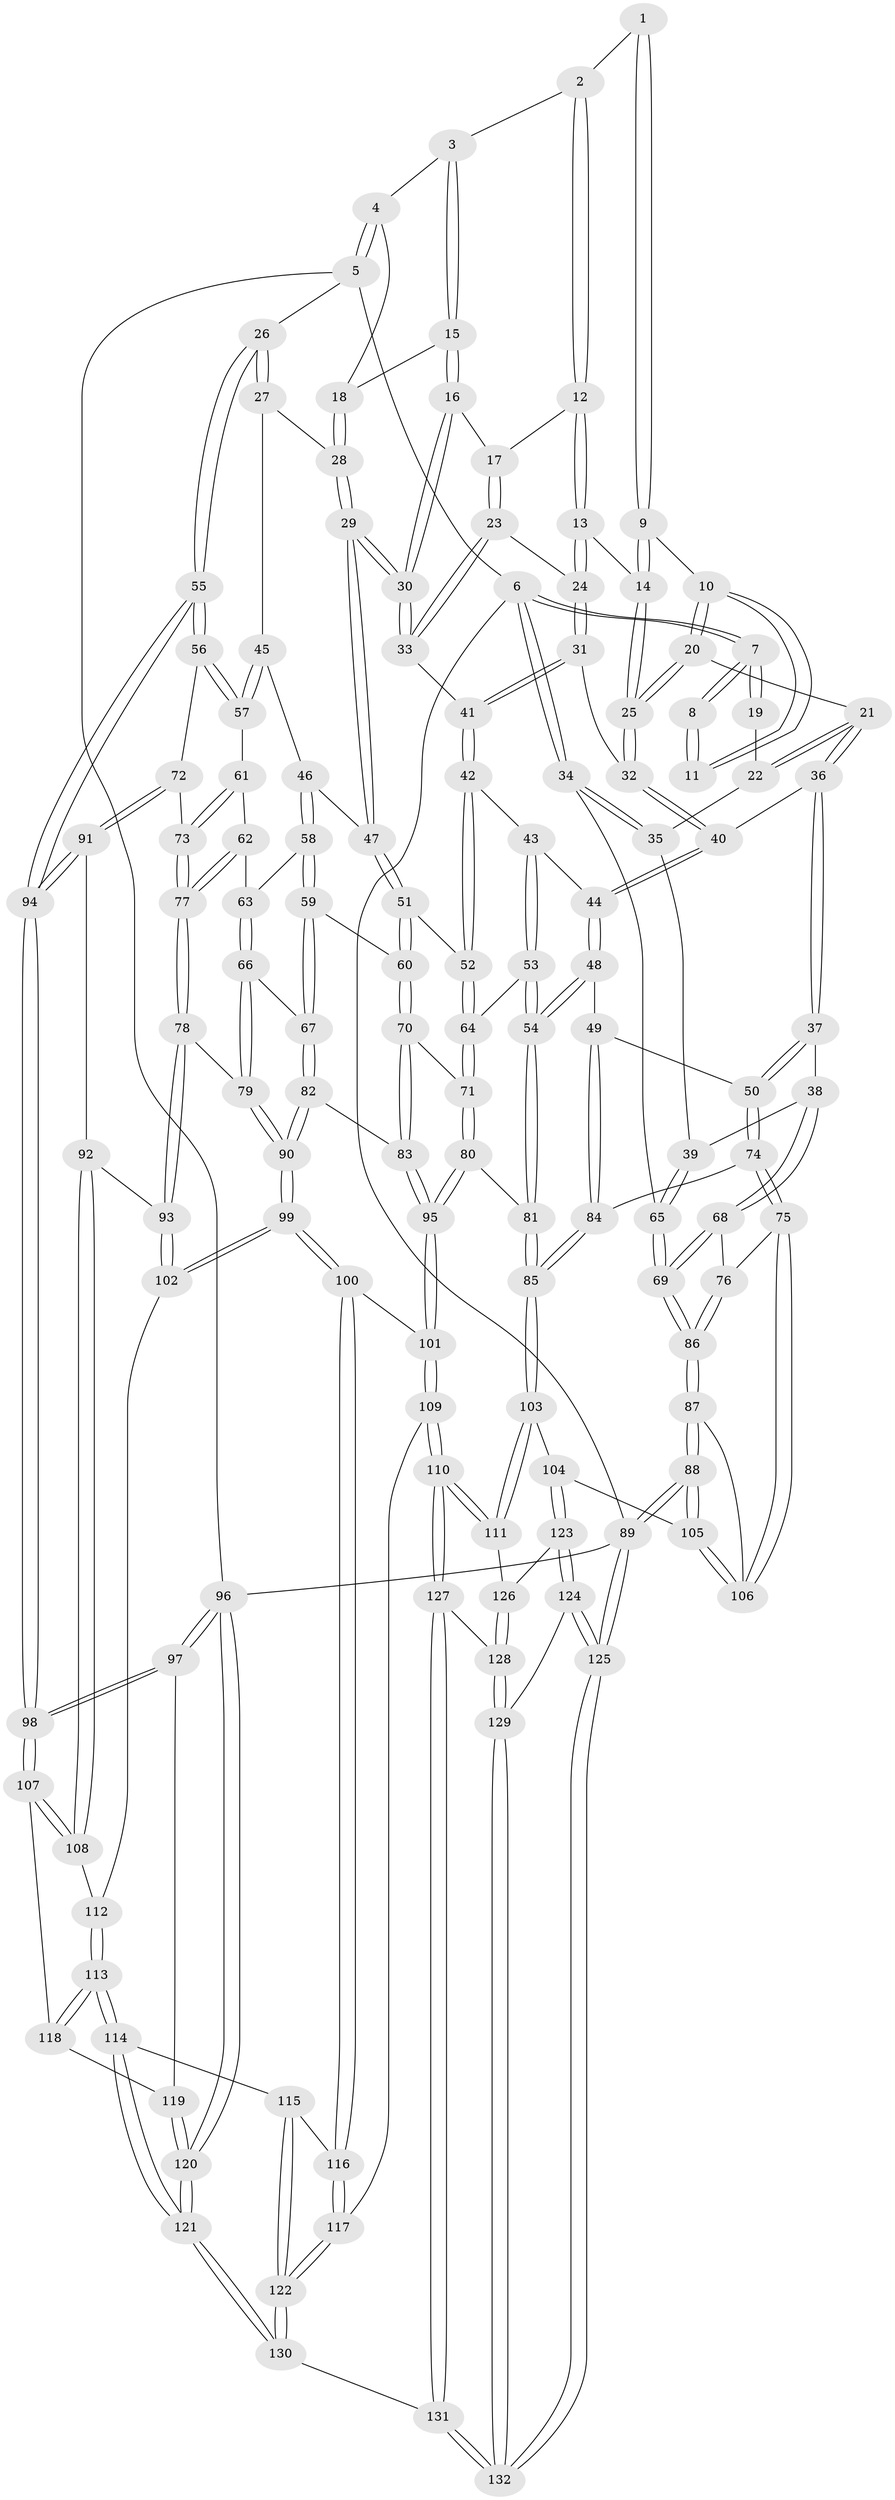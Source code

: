 // coarse degree distribution, {4: 0.2903225806451613, 3: 0.6881720430107527, 2: 0.021505376344086023}
// Generated by graph-tools (version 1.1) at 2025/38/03/04/25 23:38:29]
// undirected, 132 vertices, 327 edges
graph export_dot {
  node [color=gray90,style=filled];
  1 [pos="+0.4306029140271617+0"];
  2 [pos="+0.6857471127213407+0"];
  3 [pos="+0.8107164227453673+0"];
  4 [pos="+0.9152271214570168+0"];
  5 [pos="+1+0"];
  6 [pos="+0+0"];
  7 [pos="+0+0"];
  8 [pos="+0.25888479349446725+0"];
  9 [pos="+0.4386607646411423+0.06668049392110566"];
  10 [pos="+0.34625439107276346+0.11336539501252742"];
  11 [pos="+0.32346216352672663+0.09211779384698504"];
  12 [pos="+0.6311000473969185+0.04840600450050049"];
  13 [pos="+0.5856666201209263+0.10401090009170995"];
  14 [pos="+0.5208385117620983+0.11892287088603579"];
  15 [pos="+0.7920732286392846+0.13772759391813416"];
  16 [pos="+0.7777470240838358+0.1460990772047345"];
  17 [pos="+0.6943886103851136+0.10010233087023031"];
  18 [pos="+0.859832303566558+0.14237970780274592"];
  19 [pos="+0.2199735326891053+0.09109827703385191"];
  20 [pos="+0.34385699961452076+0.15424987270443885"];
  21 [pos="+0.3245040645551837+0.18972577946429298"];
  22 [pos="+0.20108263133986717+0.1816521912586547"];
  23 [pos="+0.6900184754203348+0.2566561728967407"];
  24 [pos="+0.6162171466256653+0.18573404543922284"];
  25 [pos="+0.4766873699209479+0.20731376599802173"];
  26 [pos="+1+0.13329971234696744"];
  27 [pos="+0.9982671974895516+0.21889745460155885"];
  28 [pos="+0.9838752658441923+0.2164723932516923"];
  29 [pos="+0.7393381255831313+0.28735742693235"];
  30 [pos="+0.735360518004384+0.2811218187520016"];
  31 [pos="+0.5223407168489093+0.2874339339665004"];
  32 [pos="+0.4784387698767658+0.260007779879922"];
  33 [pos="+0.6941655158769208+0.2617604244951907"];
  34 [pos="+0+0"];
  35 [pos="+0.19969523506370826+0.1827779662285988"];
  36 [pos="+0.334915095236698+0.289611347514939"];
  37 [pos="+0.22366171073899618+0.3735770403616359"];
  38 [pos="+0.19002914305642857+0.3645471630475915"];
  39 [pos="+0.1620434612537907+0.33838811723602513"];
  40 [pos="+0.39509711702813366+0.3013852924832427"];
  41 [pos="+0.543521152977968+0.31581121763488523"];
  42 [pos="+0.54738568132056+0.3545862932314307"];
  43 [pos="+0.4203156870549245+0.36736072258689045"];
  44 [pos="+0.41803190409015234+0.3657566553633852"];
  45 [pos="+0.9181173812905464+0.3492052819970414"];
  46 [pos="+0.7489305318530756+0.3228830918755329"];
  47 [pos="+0.7409468949780209+0.3057491938643378"];
  48 [pos="+0.34053599087845504+0.47401024808083125"];
  49 [pos="+0.33586417901086685+0.4721727269258631"];
  50 [pos="+0.2607747554370228+0.4279765046566183"];
  51 [pos="+0.5725777400485671+0.41419429544481046"];
  52 [pos="+0.5641650467204018+0.4122969134990004"];
  53 [pos="+0.4829352866914836+0.44771076758618317"];
  54 [pos="+0.3800166979171943+0.5069245229543339"];
  55 [pos="+1+0.46366668637726194"];
  56 [pos="+1+0.4694402604794656"];
  57 [pos="+0.9082097562268394+0.42317708549747146"];
  58 [pos="+0.7529130747862991+0.3447813710429928"];
  59 [pos="+0.6881301379230992+0.4749340653810955"];
  60 [pos="+0.6316979679812306+0.459355773500023"];
  61 [pos="+0.8786032304958403+0.44042783972569355"];
  62 [pos="+0.8640287926454759+0.44299155180088046"];
  63 [pos="+0.8317886721008663+0.43781420496109263"];
  64 [pos="+0.5251057108282243+0.4458621015792979"];
  65 [pos="+0+0.23309597635773813"];
  66 [pos="+0.7499032804320462+0.5239738106137821"];
  67 [pos="+0.7135662389310498+0.5130750599753295"];
  68 [pos="+0.10477093241575522+0.4998705460283089"];
  69 [pos="+0+0.46651063492629774"];
  70 [pos="+0.5877784049849375+0.576991741437018"];
  71 [pos="+0.5312360233497643+0.5264945198115881"];
  72 [pos="+0.9216590981460291+0.561090655186689"];
  73 [pos="+0.9214329393883597+0.5610058814653759"];
  74 [pos="+0.20368075093717844+0.5950234392993955"];
  75 [pos="+0.14628916288249583+0.6125690696366939"];
  76 [pos="+0.13205979959899886+0.5946415256337616"];
  77 [pos="+0.8443830668213674+0.5687897497157427"];
  78 [pos="+0.8055605145534955+0.5915680410458787"];
  79 [pos="+0.7606874054470367+0.5385858249776283"];
  80 [pos="+0.42486058815659017+0.6044728379187378"];
  81 [pos="+0.4014961489913822+0.5996014844870018"];
  82 [pos="+0.6460039258252799+0.5961947926977703"];
  83 [pos="+0.593957754006332+0.5902044966928393"];
  84 [pos="+0.25047913975013014+0.6104875507231724"];
  85 [pos="+0.3372653044093563+0.6617875488360578"];
  86 [pos="+0+0.563002588604381"];
  87 [pos="+0+0.6384686999489885"];
  88 [pos="+0+0.7411170175109763"];
  89 [pos="+0+1"];
  90 [pos="+0.6812685323981491+0.6489364892845222"];
  91 [pos="+0.9573623516830242+0.6231738010924913"];
  92 [pos="+0.923945321100571+0.6444648284976338"];
  93 [pos="+0.8014532192951261+0.653411157603811"];
  94 [pos="+1+0.7224822801823708"];
  95 [pos="+0.5265491659247236+0.6745913216687385"];
  96 [pos="+1+1"];
  97 [pos="+1+1"];
  98 [pos="+1+0.7516632500960162"];
  99 [pos="+0.7235430536679781+0.7240661760692829"];
  100 [pos="+0.7039681862116688+0.7396527784587661"];
  101 [pos="+0.5270210807644451+0.6765109968868883"];
  102 [pos="+0.7713015771346394+0.7158238808990668"];
  103 [pos="+0.3262628460941019+0.7504413175361515"];
  104 [pos="+0.16694830972718605+0.805265643397523"];
  105 [pos="+0.14225832501880242+0.7654232488605287"];
  106 [pos="+0.12708838266001016+0.6778622710262232"];
  107 [pos="+0.9251975829311052+0.7920787327740362"];
  108 [pos="+0.8981611610740731+0.7718536412322464"];
  109 [pos="+0.47444311184143306+0.8504387413521911"];
  110 [pos="+0.4566387972054313+0.857088996845953"];
  111 [pos="+0.4317984597850844+0.8420392918918893"];
  112 [pos="+0.7855078118200608+0.7273477301211491"];
  113 [pos="+0.8103789810389566+0.9411985393407569"];
  114 [pos="+0.8018087418121622+0.955109313286778"];
  115 [pos="+0.6765667898295573+0.8565780128086059"];
  116 [pos="+0.656278637983797+0.8306691010661004"];
  117 [pos="+0.5429664765958319+0.8629676766086152"];
  118 [pos="+0.8913130020497181+0.8732418356888251"];
  119 [pos="+0.9195789227164665+0.8954065485282666"];
  120 [pos="+1+1"];
  121 [pos="+0.8109223514712219+1"];
  122 [pos="+0.6400048318863377+1"];
  123 [pos="+0.15477052093631777+0.8577898326240586"];
  124 [pos="+0.13694261140131436+0.8851106900549562"];
  125 [pos="+0+1"];
  126 [pos="+0.26102485297571126+0.9050586488963384"];
  127 [pos="+0.45271652564554016+0.8693379244624209"];
  128 [pos="+0.3152549489589382+0.9733426205028793"];
  129 [pos="+0.3024906632280325+1"];
  130 [pos="+0.690862800508422+1"];
  131 [pos="+0.4700952818372831+1"];
  132 [pos="+0.278147543845178+1"];
  1 -- 2;
  1 -- 9;
  1 -- 9;
  2 -- 3;
  2 -- 12;
  2 -- 12;
  3 -- 4;
  3 -- 15;
  3 -- 15;
  4 -- 5;
  4 -- 5;
  4 -- 18;
  5 -- 6;
  5 -- 26;
  5 -- 96;
  6 -- 7;
  6 -- 7;
  6 -- 34;
  6 -- 34;
  6 -- 89;
  7 -- 8;
  7 -- 8;
  7 -- 19;
  7 -- 19;
  8 -- 11;
  8 -- 11;
  9 -- 10;
  9 -- 14;
  9 -- 14;
  10 -- 11;
  10 -- 11;
  10 -- 20;
  10 -- 20;
  12 -- 13;
  12 -- 13;
  12 -- 17;
  13 -- 14;
  13 -- 24;
  13 -- 24;
  14 -- 25;
  14 -- 25;
  15 -- 16;
  15 -- 16;
  15 -- 18;
  16 -- 17;
  16 -- 30;
  16 -- 30;
  17 -- 23;
  17 -- 23;
  18 -- 28;
  18 -- 28;
  19 -- 22;
  20 -- 21;
  20 -- 25;
  20 -- 25;
  21 -- 22;
  21 -- 22;
  21 -- 36;
  21 -- 36;
  22 -- 35;
  23 -- 24;
  23 -- 33;
  23 -- 33;
  24 -- 31;
  24 -- 31;
  25 -- 32;
  25 -- 32;
  26 -- 27;
  26 -- 27;
  26 -- 55;
  26 -- 55;
  27 -- 28;
  27 -- 45;
  28 -- 29;
  28 -- 29;
  29 -- 30;
  29 -- 30;
  29 -- 47;
  29 -- 47;
  30 -- 33;
  30 -- 33;
  31 -- 32;
  31 -- 41;
  31 -- 41;
  32 -- 40;
  32 -- 40;
  33 -- 41;
  34 -- 35;
  34 -- 35;
  34 -- 65;
  35 -- 39;
  36 -- 37;
  36 -- 37;
  36 -- 40;
  37 -- 38;
  37 -- 50;
  37 -- 50;
  38 -- 39;
  38 -- 68;
  38 -- 68;
  39 -- 65;
  39 -- 65;
  40 -- 44;
  40 -- 44;
  41 -- 42;
  41 -- 42;
  42 -- 43;
  42 -- 52;
  42 -- 52;
  43 -- 44;
  43 -- 53;
  43 -- 53;
  44 -- 48;
  44 -- 48;
  45 -- 46;
  45 -- 57;
  45 -- 57;
  46 -- 47;
  46 -- 58;
  46 -- 58;
  47 -- 51;
  47 -- 51;
  48 -- 49;
  48 -- 54;
  48 -- 54;
  49 -- 50;
  49 -- 84;
  49 -- 84;
  50 -- 74;
  50 -- 74;
  51 -- 52;
  51 -- 60;
  51 -- 60;
  52 -- 64;
  52 -- 64;
  53 -- 54;
  53 -- 54;
  53 -- 64;
  54 -- 81;
  54 -- 81;
  55 -- 56;
  55 -- 56;
  55 -- 94;
  55 -- 94;
  56 -- 57;
  56 -- 57;
  56 -- 72;
  57 -- 61;
  58 -- 59;
  58 -- 59;
  58 -- 63;
  59 -- 60;
  59 -- 67;
  59 -- 67;
  60 -- 70;
  60 -- 70;
  61 -- 62;
  61 -- 73;
  61 -- 73;
  62 -- 63;
  62 -- 77;
  62 -- 77;
  63 -- 66;
  63 -- 66;
  64 -- 71;
  64 -- 71;
  65 -- 69;
  65 -- 69;
  66 -- 67;
  66 -- 79;
  66 -- 79;
  67 -- 82;
  67 -- 82;
  68 -- 69;
  68 -- 69;
  68 -- 76;
  69 -- 86;
  69 -- 86;
  70 -- 71;
  70 -- 83;
  70 -- 83;
  71 -- 80;
  71 -- 80;
  72 -- 73;
  72 -- 91;
  72 -- 91;
  73 -- 77;
  73 -- 77;
  74 -- 75;
  74 -- 75;
  74 -- 84;
  75 -- 76;
  75 -- 106;
  75 -- 106;
  76 -- 86;
  76 -- 86;
  77 -- 78;
  77 -- 78;
  78 -- 79;
  78 -- 93;
  78 -- 93;
  79 -- 90;
  79 -- 90;
  80 -- 81;
  80 -- 95;
  80 -- 95;
  81 -- 85;
  81 -- 85;
  82 -- 83;
  82 -- 90;
  82 -- 90;
  83 -- 95;
  83 -- 95;
  84 -- 85;
  84 -- 85;
  85 -- 103;
  85 -- 103;
  86 -- 87;
  86 -- 87;
  87 -- 88;
  87 -- 88;
  87 -- 106;
  88 -- 89;
  88 -- 89;
  88 -- 105;
  88 -- 105;
  89 -- 125;
  89 -- 125;
  89 -- 96;
  90 -- 99;
  90 -- 99;
  91 -- 92;
  91 -- 94;
  91 -- 94;
  92 -- 93;
  92 -- 108;
  92 -- 108;
  93 -- 102;
  93 -- 102;
  94 -- 98;
  94 -- 98;
  95 -- 101;
  95 -- 101;
  96 -- 97;
  96 -- 97;
  96 -- 120;
  96 -- 120;
  97 -- 98;
  97 -- 98;
  97 -- 119;
  98 -- 107;
  98 -- 107;
  99 -- 100;
  99 -- 100;
  99 -- 102;
  99 -- 102;
  100 -- 101;
  100 -- 116;
  100 -- 116;
  101 -- 109;
  101 -- 109;
  102 -- 112;
  103 -- 104;
  103 -- 111;
  103 -- 111;
  104 -- 105;
  104 -- 123;
  104 -- 123;
  105 -- 106;
  105 -- 106;
  107 -- 108;
  107 -- 108;
  107 -- 118;
  108 -- 112;
  109 -- 110;
  109 -- 110;
  109 -- 117;
  110 -- 111;
  110 -- 111;
  110 -- 127;
  110 -- 127;
  111 -- 126;
  112 -- 113;
  112 -- 113;
  113 -- 114;
  113 -- 114;
  113 -- 118;
  113 -- 118;
  114 -- 115;
  114 -- 121;
  114 -- 121;
  115 -- 116;
  115 -- 122;
  115 -- 122;
  116 -- 117;
  116 -- 117;
  117 -- 122;
  117 -- 122;
  118 -- 119;
  119 -- 120;
  119 -- 120;
  120 -- 121;
  120 -- 121;
  121 -- 130;
  121 -- 130;
  122 -- 130;
  122 -- 130;
  123 -- 124;
  123 -- 124;
  123 -- 126;
  124 -- 125;
  124 -- 125;
  124 -- 129;
  125 -- 132;
  125 -- 132;
  126 -- 128;
  126 -- 128;
  127 -- 128;
  127 -- 131;
  127 -- 131;
  128 -- 129;
  128 -- 129;
  129 -- 132;
  129 -- 132;
  130 -- 131;
  131 -- 132;
  131 -- 132;
}
